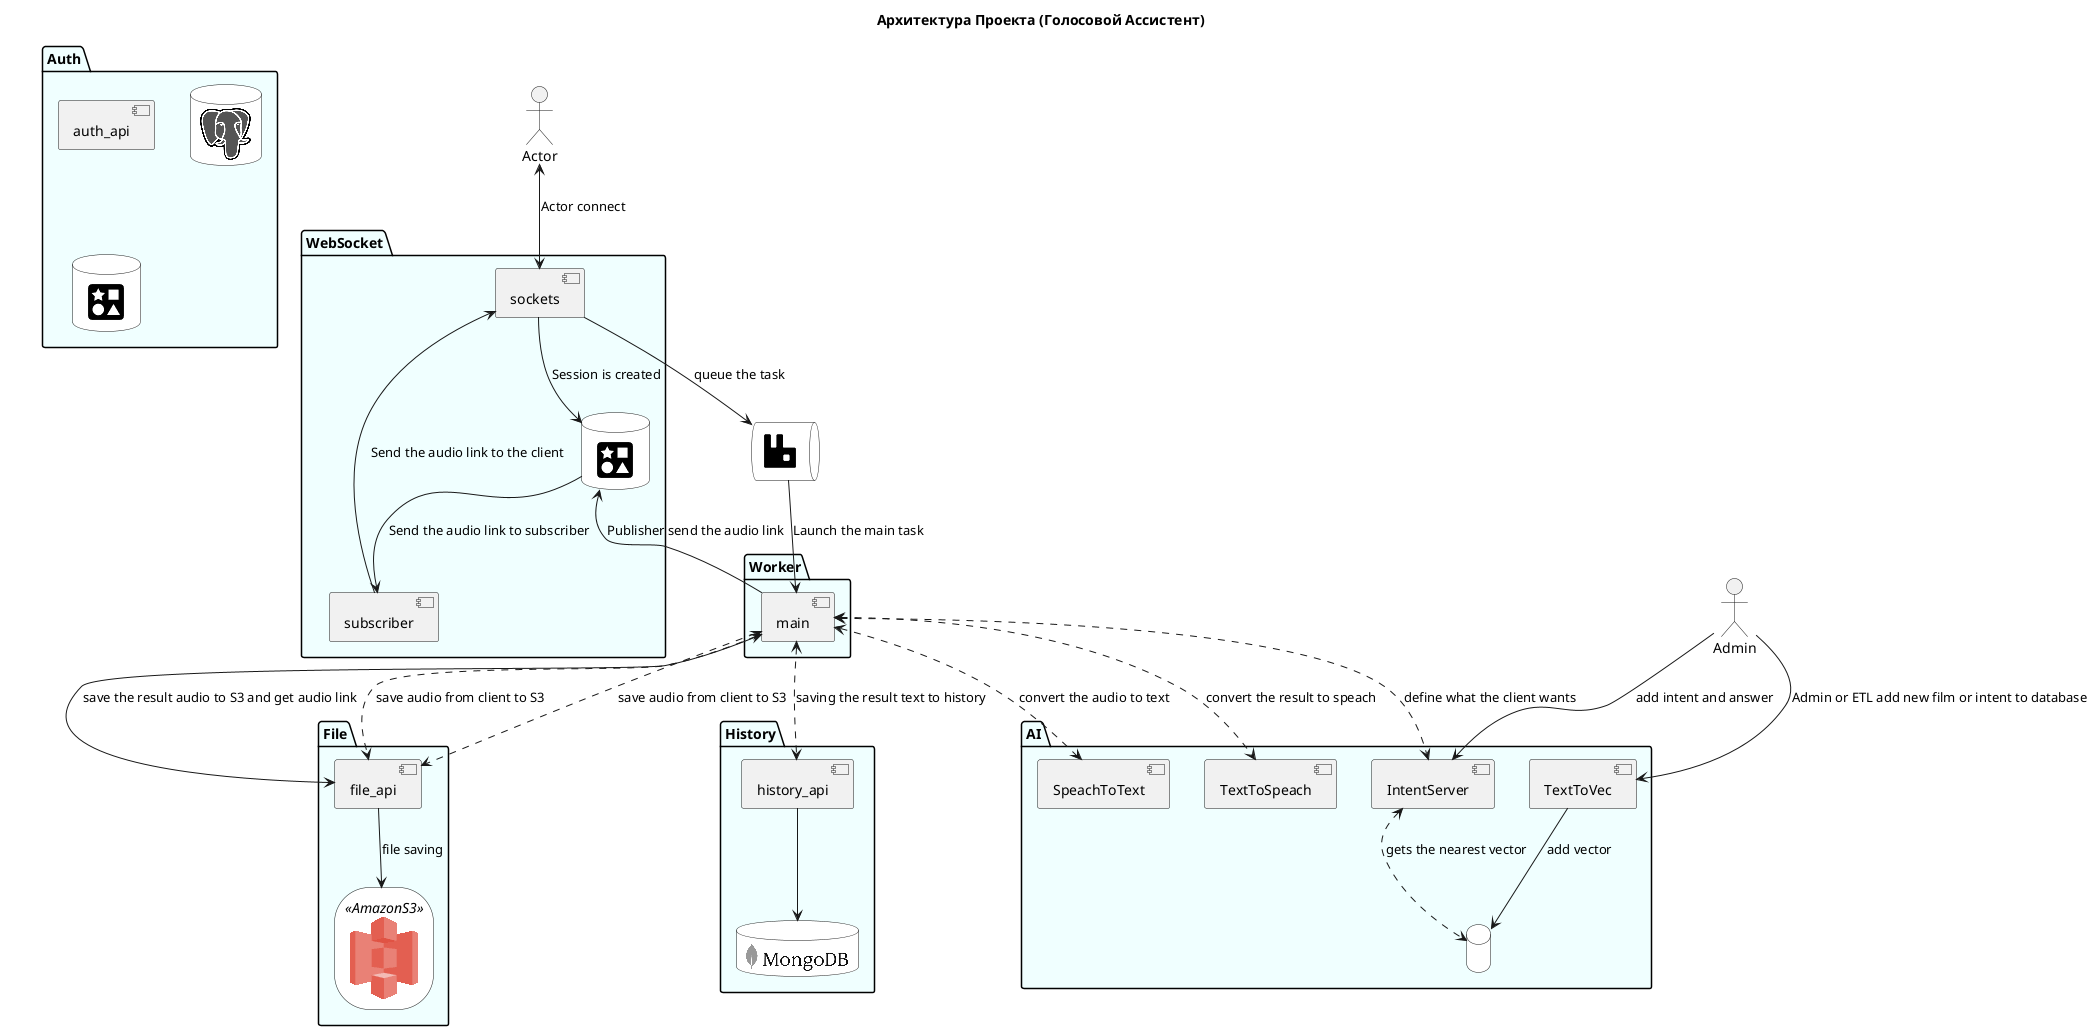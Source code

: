 @startuml
!include <logos/django>
!include <logos/postgresql>
!include <cloudinsight/redis>
!include <cloudinsight/kafka>
!include <cloudinsight/rabbitmq>
!include <logos/mongodb>
!include <aws/common>
!include <aws/Storage/AmazonS3/AmazonS3>


title Архитектура Проекта (Голосовой Ассистент)
actor "Actor"
actor "Admin"

package Auth{
    [auth_api] 
    database "<$postgresql>" as auth_postgres #White
    database "<$redis>" as auth_redis #White
}
package File{
  [file_api]
  AMAZONS3(s3_internal)
}

package History{
  [history_api]
  database "<$mongodb>" as mongo #White
}
queue "<$rabbitmq>" as rabbit #White


package AI {

  [SpeachToText]

  [TextToSpeach]

  [IntentServer]

  [TextToVec]

  database "<$qdrant>" as qdrant #White
}



package Worker{
  [main]
}
package WebSocket{
  [sockets]
  [subscriber]
  database "<$redis>" as redis #White
}


skinparam PackageBackgroundColor Azure

[Actor] <--> [sockets]: "Actor connect"
[sockets] --> [redis]: "Session is created"
[sockets] --> [rabbit]: "queue the task"
[rabbit] --> [main]: "Launch the main task"

[main] <..> [file_api]: "save audio from client to S3"
[main] <..> [SpeachToText]: "convert the audio to text"
[main] <..> [IntentServer]: "define what the client wants"
[main] <..> [TextToSpeach]: "convert the result to speach"
[main] <..> [file_api]: "save audio from client to S3"
[main] <..> [history_api]: "saving the result text to history"
[main] --> [file_api]: "save the result audio to S3 and get audio link"
[main] --> [redis]: "Publisher send the audio link"

[redis] --> [subscriber]: "Send the audio link to subscriber"
[subscriber] --> [sockets]: "Send the audio link to the client"
[file_api] --> [s3_internal]: "file saving"
[history_api] --> [mongo]


[IntentServer] <..> [qdrant]: "gets the nearest vector"
[Admin] --> [TextToVec]: "Admin or ETL add new film or intent to database"
[Admin] --> [IntentServer]: "add intent and answer"
[TextToVec] --> [qdrant]: "add vector"
@enduml
